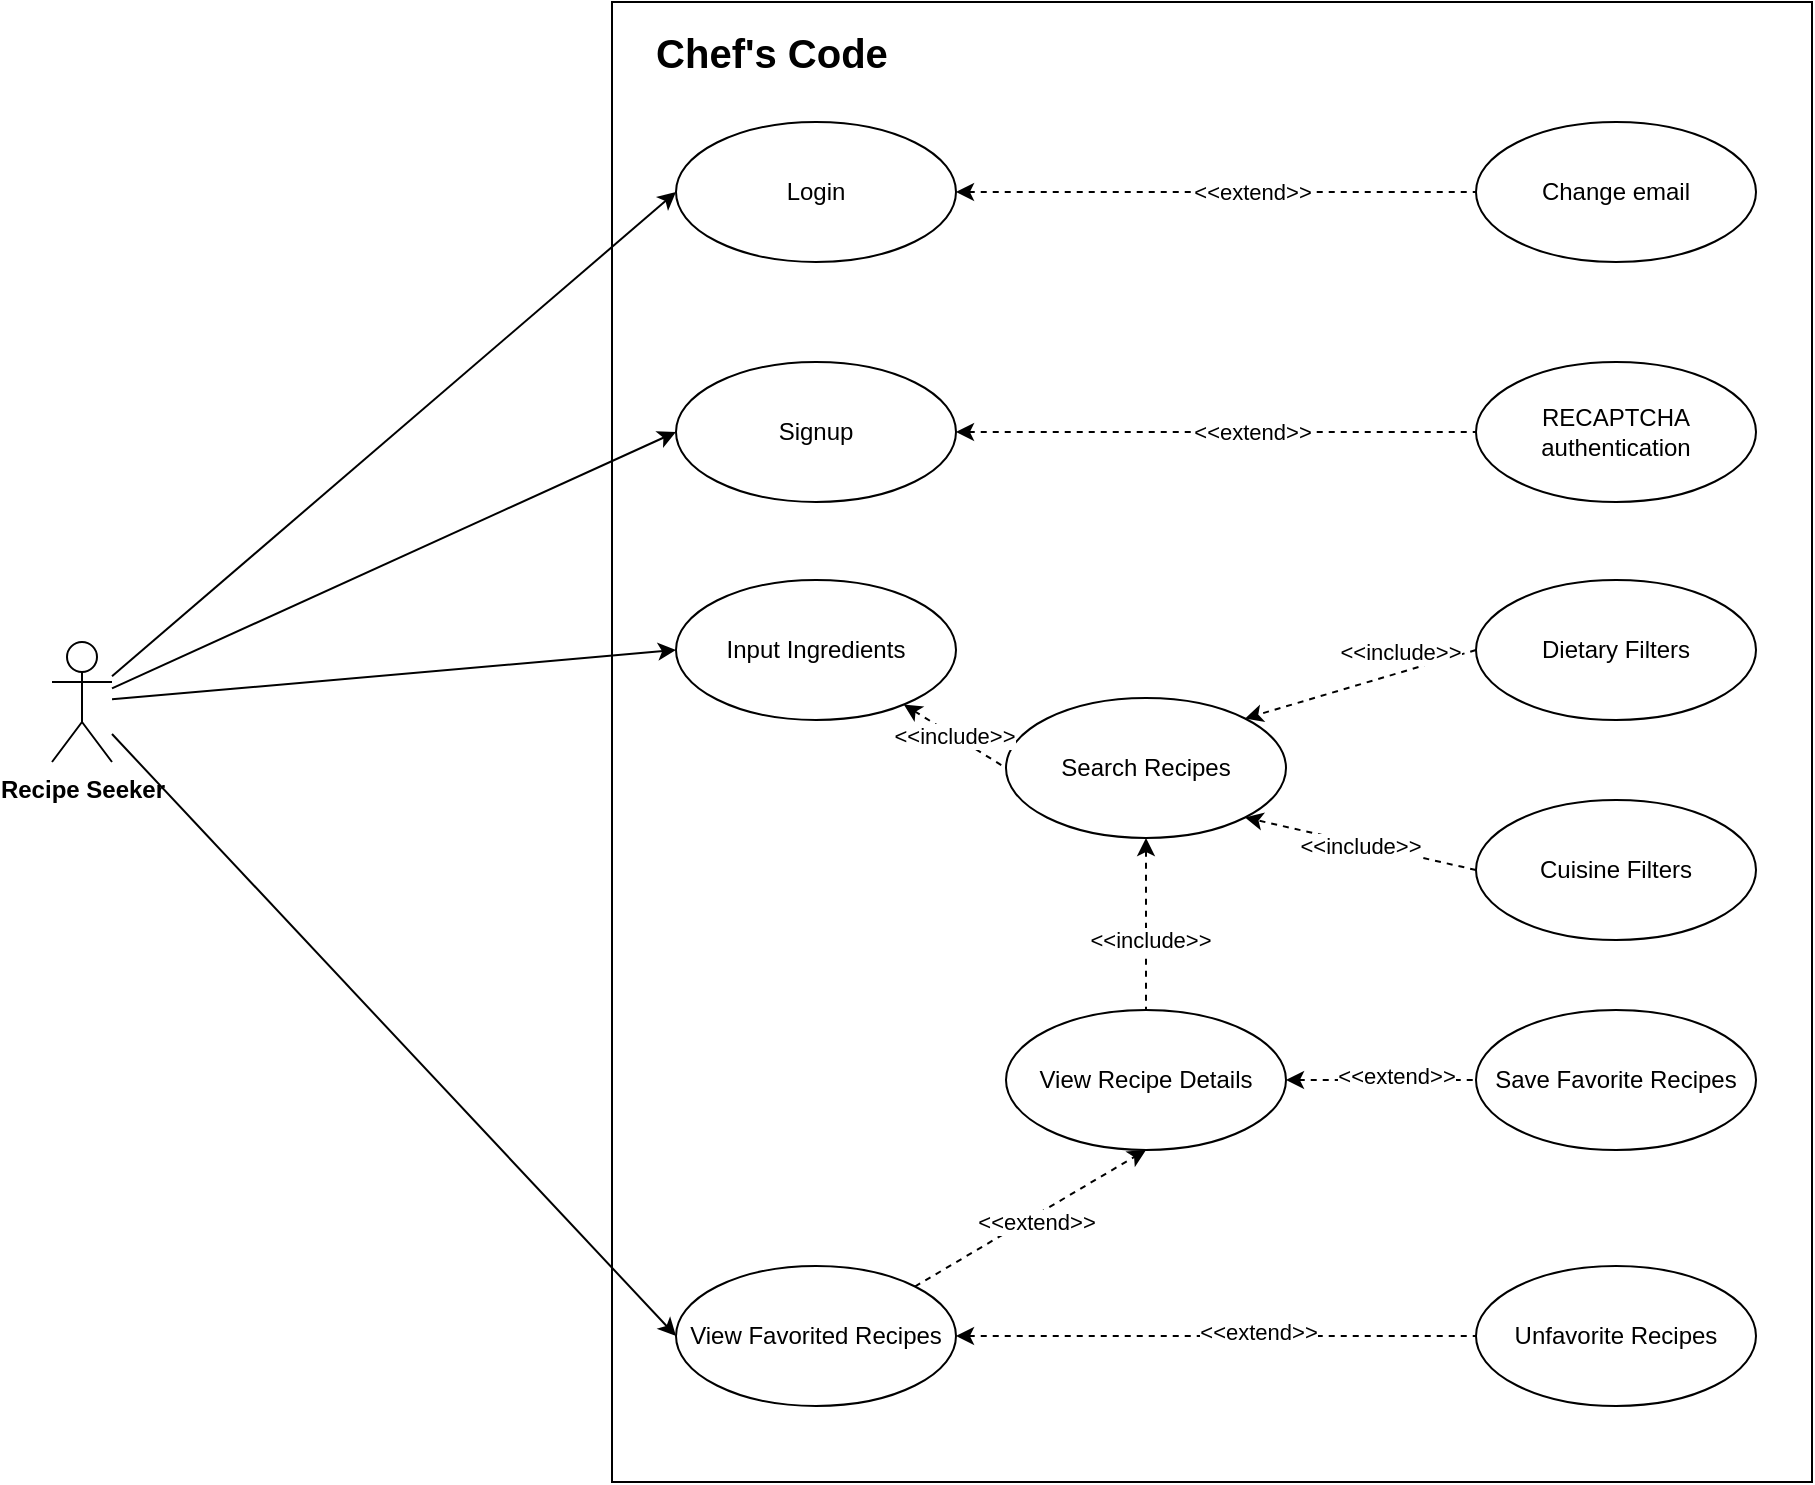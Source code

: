 <mxfile version="26.1.1">
  <diagram name="Page-1" id="GJGxYShn1vkkS5dCXHfT">
    <mxGraphModel dx="1011" dy="1180" grid="1" gridSize="10" guides="1" tooltips="1" connect="1" arrows="1" fold="1" page="1" pageScale="1" pageWidth="1169" pageHeight="827" math="0" shadow="0">
      <root>
        <mxCell id="0" />
        <mxCell id="1" parent="0" />
        <mxCell id="ak-yXslXo1z2-yepF_gu-51" value="" style="rounded=0;whiteSpace=wrap;html=1;" parent="1" vertex="1">
          <mxGeometry x="360" y="20" width="600" height="740" as="geometry" />
        </mxCell>
        <mxCell id="ak-yXslXo1z2-yepF_gu-17" style="rounded=0;orthogonalLoop=1;jettySize=auto;html=1;entryX=0;entryY=0.5;entryDx=0;entryDy=0;strokeColor=default;" parent="1" source="ak-yXslXo1z2-yepF_gu-1" target="ak-yXslXo1z2-yepF_gu-2" edge="1">
          <mxGeometry relative="1" as="geometry" />
        </mxCell>
        <mxCell id="ak-yXslXo1z2-yepF_gu-18" style="rounded=0;orthogonalLoop=1;jettySize=auto;html=1;entryX=0;entryY=0.5;entryDx=0;entryDy=0;" parent="1" source="ak-yXslXo1z2-yepF_gu-1" target="ak-yXslXo1z2-yepF_gu-4" edge="1">
          <mxGeometry relative="1" as="geometry" />
        </mxCell>
        <mxCell id="ak-yXslXo1z2-yepF_gu-19" style="rounded=0;orthogonalLoop=1;jettySize=auto;html=1;entryX=0;entryY=0.5;entryDx=0;entryDy=0;" parent="1" source="ak-yXslXo1z2-yepF_gu-1" target="ak-yXslXo1z2-yepF_gu-38" edge="1">
          <mxGeometry relative="1" as="geometry">
            <mxPoint x="390" y="570" as="targetPoint" />
          </mxGeometry>
        </mxCell>
        <mxCell id="ak-yXslXo1z2-yepF_gu-40" style="rounded=0;orthogonalLoop=1;jettySize=auto;html=1;entryX=0;entryY=0.5;entryDx=0;entryDy=0;" parent="1" source="ak-yXslXo1z2-yepF_gu-1" target="ak-yXslXo1z2-yepF_gu-11" edge="1">
          <mxGeometry relative="1" as="geometry" />
        </mxCell>
        <mxCell id="ak-yXslXo1z2-yepF_gu-1" value="&lt;strong&gt;Recipe Seeker&lt;/strong&gt;" style="shape=umlActor;verticalLabelPosition=bottom;verticalAlign=top;html=1;outlineConnect=0;fontSize=12;" parent="1" vertex="1">
          <mxGeometry x="80" y="340" width="30" height="60" as="geometry" />
        </mxCell>
        <mxCell id="ak-yXslXo1z2-yepF_gu-22" style="rounded=0;orthogonalLoop=1;jettySize=auto;html=1;entryX=0;entryY=0.5;entryDx=0;entryDy=0;dashed=1;endArrow=none;startFill=1;startArrow=classic;" parent="1" source="ak-yXslXo1z2-yepF_gu-2" target="ak-yXslXo1z2-yepF_gu-13" edge="1">
          <mxGeometry relative="1" as="geometry" />
        </mxCell>
        <mxCell id="ak-yXslXo1z2-yepF_gu-46" value="&amp;lt;&amp;lt;extend&amp;gt;&amp;gt;" style="edgeLabel;html=1;align=center;verticalAlign=middle;resizable=0;points=[];" parent="ak-yXslXo1z2-yepF_gu-22" vertex="1" connectable="0">
          <mxGeometry x="0.22" y="-1" relative="1" as="geometry">
            <mxPoint x="-11" y="-1" as="offset" />
          </mxGeometry>
        </mxCell>
        <mxCell id="ak-yXslXo1z2-yepF_gu-2" value="Login" style="ellipse;whiteSpace=wrap;html=1;" parent="1" vertex="1">
          <mxGeometry x="392" y="80" width="140" height="70" as="geometry" />
        </mxCell>
        <mxCell id="ak-yXslXo1z2-yepF_gu-4" value="Signup" style="ellipse;whiteSpace=wrap;html=1;" parent="1" vertex="1">
          <mxGeometry x="392" y="200" width="140" height="70" as="geometry" />
        </mxCell>
        <mxCell id="ak-yXslXo1z2-yepF_gu-27" style="rounded=0;orthogonalLoop=1;jettySize=auto;html=1;entryX=0;entryY=0.5;entryDx=0;entryDy=0;startArrow=classic;startFill=1;endArrow=none;dashed=1;exitX=1;exitY=0.5;exitDx=0;exitDy=0;" parent="1" source="ak-yXslXo1z2-yepF_gu-9" target="ak-yXslXo1z2-yepF_gu-8" edge="1">
          <mxGeometry relative="1" as="geometry" />
        </mxCell>
        <mxCell id="ak-yXslXo1z2-yepF_gu-44" value="&amp;lt;&amp;lt;extend&amp;gt;&amp;gt;" style="edgeLabel;html=1;align=center;verticalAlign=middle;resizable=0;points=[];" parent="ak-yXslXo1z2-yepF_gu-27" vertex="1" connectable="0">
          <mxGeometry x="0.163" y="2" relative="1" as="geometry">
            <mxPoint as="offset" />
          </mxGeometry>
        </mxCell>
        <mxCell id="ak-yXslXo1z2-yepF_gu-28" style="rounded=0;orthogonalLoop=1;jettySize=auto;html=1;entryX=0.5;entryY=0;entryDx=0;entryDy=0;startArrow=classic;startFill=1;endArrow=none;dashed=1;" parent="1" source="ak-yXslXo1z2-yepF_gu-5" target="ak-yXslXo1z2-yepF_gu-9" edge="1">
          <mxGeometry relative="1" as="geometry" />
        </mxCell>
        <mxCell id="ak-yXslXo1z2-yepF_gu-43" value="&amp;lt;&amp;lt;include&amp;gt;&amp;gt;" style="edgeLabel;html=1;align=center;verticalAlign=middle;resizable=0;points=[];" parent="ak-yXslXo1z2-yepF_gu-28" vertex="1" connectable="0">
          <mxGeometry x="0.186" y="2" relative="1" as="geometry">
            <mxPoint as="offset" />
          </mxGeometry>
        </mxCell>
        <mxCell id="ak-yXslXo1z2-yepF_gu-5" value="Search Recipes" style="ellipse;whiteSpace=wrap;html=1;" parent="1" vertex="1">
          <mxGeometry x="557" y="368" width="140" height="70" as="geometry" />
        </mxCell>
        <mxCell id="naPRs4YySWz-ejoRy-LT-5" style="rounded=0;orthogonalLoop=1;jettySize=auto;html=1;exitX=0;exitY=0.5;exitDx=0;exitDy=0;entryX=1;entryY=0;entryDx=0;entryDy=0;dashed=1;" parent="1" source="ak-yXslXo1z2-yepF_gu-6" target="ak-yXslXo1z2-yepF_gu-5" edge="1">
          <mxGeometry relative="1" as="geometry" />
        </mxCell>
        <mxCell id="naPRs4YySWz-ejoRy-LT-7" value="&amp;lt;&amp;lt;include&amp;gt;&amp;gt;" style="edgeLabel;html=1;align=center;verticalAlign=middle;resizable=0;points=[];" parent="naPRs4YySWz-ejoRy-LT-5" vertex="1" connectable="0">
          <mxGeometry x="-0.403" y="1" relative="1" as="geometry">
            <mxPoint x="-4" y="-10" as="offset" />
          </mxGeometry>
        </mxCell>
        <mxCell id="ak-yXslXo1z2-yepF_gu-6" value="Dietary Filters" style="ellipse;whiteSpace=wrap;html=1;" parent="1" vertex="1">
          <mxGeometry x="792" y="309" width="140" height="70" as="geometry" />
        </mxCell>
        <mxCell id="ak-yXslXo1z2-yepF_gu-8" value="Save Favorite Recipes" style="ellipse;whiteSpace=wrap;html=1;" parent="1" vertex="1">
          <mxGeometry x="792" y="524" width="140" height="70" as="geometry" />
        </mxCell>
        <mxCell id="ak-yXslXo1z2-yepF_gu-9" value="View Recipe Details" style="ellipse;whiteSpace=wrap;html=1;" parent="1" vertex="1">
          <mxGeometry x="557" y="524" width="140" height="70" as="geometry" />
        </mxCell>
        <mxCell id="ak-yXslXo1z2-yepF_gu-11" value="View Favorited Recipes" style="ellipse;whiteSpace=wrap;html=1;" parent="1" vertex="1">
          <mxGeometry x="392" y="652" width="140" height="70" as="geometry" />
        </mxCell>
        <mxCell id="ak-yXslXo1z2-yepF_gu-13" value="Change email" style="ellipse;whiteSpace=wrap;html=1;" parent="1" vertex="1">
          <mxGeometry x="792" y="80" width="140" height="70" as="geometry" />
        </mxCell>
        <mxCell id="ak-yXslXo1z2-yepF_gu-39" style="rounded=0;orthogonalLoop=1;jettySize=auto;html=1;entryX=0;entryY=0.5;entryDx=0;entryDy=0;endArrow=none;startFill=1;startArrow=classic;dashed=1;" parent="1" source="ak-yXslXo1z2-yepF_gu-38" target="ak-yXslXo1z2-yepF_gu-5" edge="1">
          <mxGeometry relative="1" as="geometry" />
        </mxCell>
        <mxCell id="ak-yXslXo1z2-yepF_gu-42" value="&amp;lt;&amp;lt;include&amp;gt;&amp;gt;" style="edgeLabel;html=1;align=center;verticalAlign=middle;resizable=0;points=[];" parent="ak-yXslXo1z2-yepF_gu-39" vertex="1" connectable="0">
          <mxGeometry x="-0.011" relative="1" as="geometry">
            <mxPoint as="offset" />
          </mxGeometry>
        </mxCell>
        <mxCell id="ak-yXslXo1z2-yepF_gu-38" value="Input Ingredients" style="ellipse;whiteSpace=wrap;html=1;" parent="1" vertex="1">
          <mxGeometry x="392.0" y="309" width="140" height="70" as="geometry" />
        </mxCell>
        <mxCell id="ak-yXslXo1z2-yepF_gu-52" value="Chef&#39;s Code" style="text;html=1;align=center;verticalAlign=middle;whiteSpace=wrap;rounded=0;fontStyle=1;fontSize=20;" parent="1" vertex="1">
          <mxGeometry x="370" y="30" width="140" height="30" as="geometry" />
        </mxCell>
        <mxCell id="naPRs4YySWz-ejoRy-LT-1" style="rounded=0;orthogonalLoop=1;jettySize=auto;html=1;entryX=0;entryY=0.5;entryDx=0;entryDy=0;dashed=1;endArrow=none;startFill=1;startArrow=classic;exitX=1;exitY=0.5;exitDx=0;exitDy=0;" parent="1" source="ak-yXslXo1z2-yepF_gu-4" target="naPRs4YySWz-ejoRy-LT-3" edge="1">
          <mxGeometry relative="1" as="geometry">
            <mxPoint x="547" y="235" as="sourcePoint" />
          </mxGeometry>
        </mxCell>
        <mxCell id="naPRs4YySWz-ejoRy-LT-2" value="&amp;lt;&amp;lt;extend&amp;gt;&amp;gt;" style="edgeLabel;html=1;align=center;verticalAlign=middle;resizable=0;points=[];" parent="naPRs4YySWz-ejoRy-LT-1" vertex="1" connectable="0">
          <mxGeometry x="0.22" y="-1" relative="1" as="geometry">
            <mxPoint x="-11" y="-1" as="offset" />
          </mxGeometry>
        </mxCell>
        <mxCell id="naPRs4YySWz-ejoRy-LT-3" value="RECAPTCHA authentication" style="ellipse;whiteSpace=wrap;html=1;" parent="1" vertex="1">
          <mxGeometry x="792" y="200" width="140" height="70" as="geometry" />
        </mxCell>
        <mxCell id="naPRs4YySWz-ejoRy-LT-6" style="rounded=0;orthogonalLoop=1;jettySize=auto;html=1;exitX=0;exitY=0.5;exitDx=0;exitDy=0;entryX=1;entryY=1;entryDx=0;entryDy=0;dashed=1;" parent="1" source="naPRs4YySWz-ejoRy-LT-4" target="ak-yXslXo1z2-yepF_gu-5" edge="1">
          <mxGeometry relative="1" as="geometry" />
        </mxCell>
        <mxCell id="naPRs4YySWz-ejoRy-LT-8" value="&amp;lt;&amp;lt;include&amp;gt;&amp;gt;" style="edgeLabel;html=1;align=center;verticalAlign=middle;resizable=0;points=[];" parent="naPRs4YySWz-ejoRy-LT-6" vertex="1" connectable="0">
          <mxGeometry x="0.017" y="1" relative="1" as="geometry">
            <mxPoint as="offset" />
          </mxGeometry>
        </mxCell>
        <mxCell id="naPRs4YySWz-ejoRy-LT-4" value="Cuisine Filters" style="ellipse;whiteSpace=wrap;html=1;" parent="1" vertex="1">
          <mxGeometry x="792" y="419" width="140" height="70" as="geometry" />
        </mxCell>
        <mxCell id="Kv1hXFvWEZjZkfxVFLh7-1" style="rounded=0;orthogonalLoop=1;jettySize=auto;html=1;entryX=0;entryY=0.5;entryDx=0;entryDy=0;startArrow=classic;startFill=1;endArrow=none;dashed=1;exitX=1;exitY=0.5;exitDx=0;exitDy=0;" edge="1" target="Kv1hXFvWEZjZkfxVFLh7-3" parent="1" source="ak-yXslXo1z2-yepF_gu-11">
          <mxGeometry relative="1" as="geometry">
            <mxPoint x="592" y="649" as="sourcePoint" />
          </mxGeometry>
        </mxCell>
        <mxCell id="Kv1hXFvWEZjZkfxVFLh7-2" value="&amp;lt;&amp;lt;extend&amp;gt;&amp;gt;" style="edgeLabel;html=1;align=center;verticalAlign=middle;resizable=0;points=[];" vertex="1" connectable="0" parent="Kv1hXFvWEZjZkfxVFLh7-1">
          <mxGeometry x="0.163" y="2" relative="1" as="geometry">
            <mxPoint as="offset" />
          </mxGeometry>
        </mxCell>
        <mxCell id="Kv1hXFvWEZjZkfxVFLh7-3" value="Unfavorite Recipes" style="ellipse;whiteSpace=wrap;html=1;" vertex="1" parent="1">
          <mxGeometry x="792" y="652" width="140" height="70" as="geometry" />
        </mxCell>
        <mxCell id="Kv1hXFvWEZjZkfxVFLh7-4" style="rounded=0;orthogonalLoop=1;jettySize=auto;html=1;entryX=0.5;entryY=1;entryDx=0;entryDy=0;startArrow=none;startFill=0;endArrow=classic;dashed=1;exitX=1;exitY=0;exitDx=0;exitDy=0;endFill=1;" edge="1" parent="1" source="ak-yXslXo1z2-yepF_gu-11" target="ak-yXslXo1z2-yepF_gu-9">
          <mxGeometry relative="1" as="geometry">
            <mxPoint x="592" y="609" as="sourcePoint" />
            <mxPoint x="687" y="609" as="targetPoint" />
          </mxGeometry>
        </mxCell>
        <mxCell id="Kv1hXFvWEZjZkfxVFLh7-5" value="&amp;lt;&amp;lt;extend&amp;gt;&amp;gt;" style="edgeLabel;html=1;align=center;verticalAlign=middle;resizable=0;points=[];" vertex="1" connectable="0" parent="Kv1hXFvWEZjZkfxVFLh7-4">
          <mxGeometry x="0.163" y="2" relative="1" as="geometry">
            <mxPoint x="-6" y="9" as="offset" />
          </mxGeometry>
        </mxCell>
      </root>
    </mxGraphModel>
  </diagram>
</mxfile>
